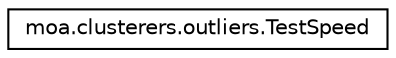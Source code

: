 digraph G
{
  edge [fontname="Helvetica",fontsize="10",labelfontname="Helvetica",labelfontsize="10"];
  node [fontname="Helvetica",fontsize="10",shape=record];
  rankdir=LR;
  Node1 [label="moa.clusterers.outliers.TestSpeed",height=0.2,width=0.4,color="black", fillcolor="white", style="filled",URL="$classmoa_1_1clusterers_1_1outliers_1_1TestSpeed.html"];
}
